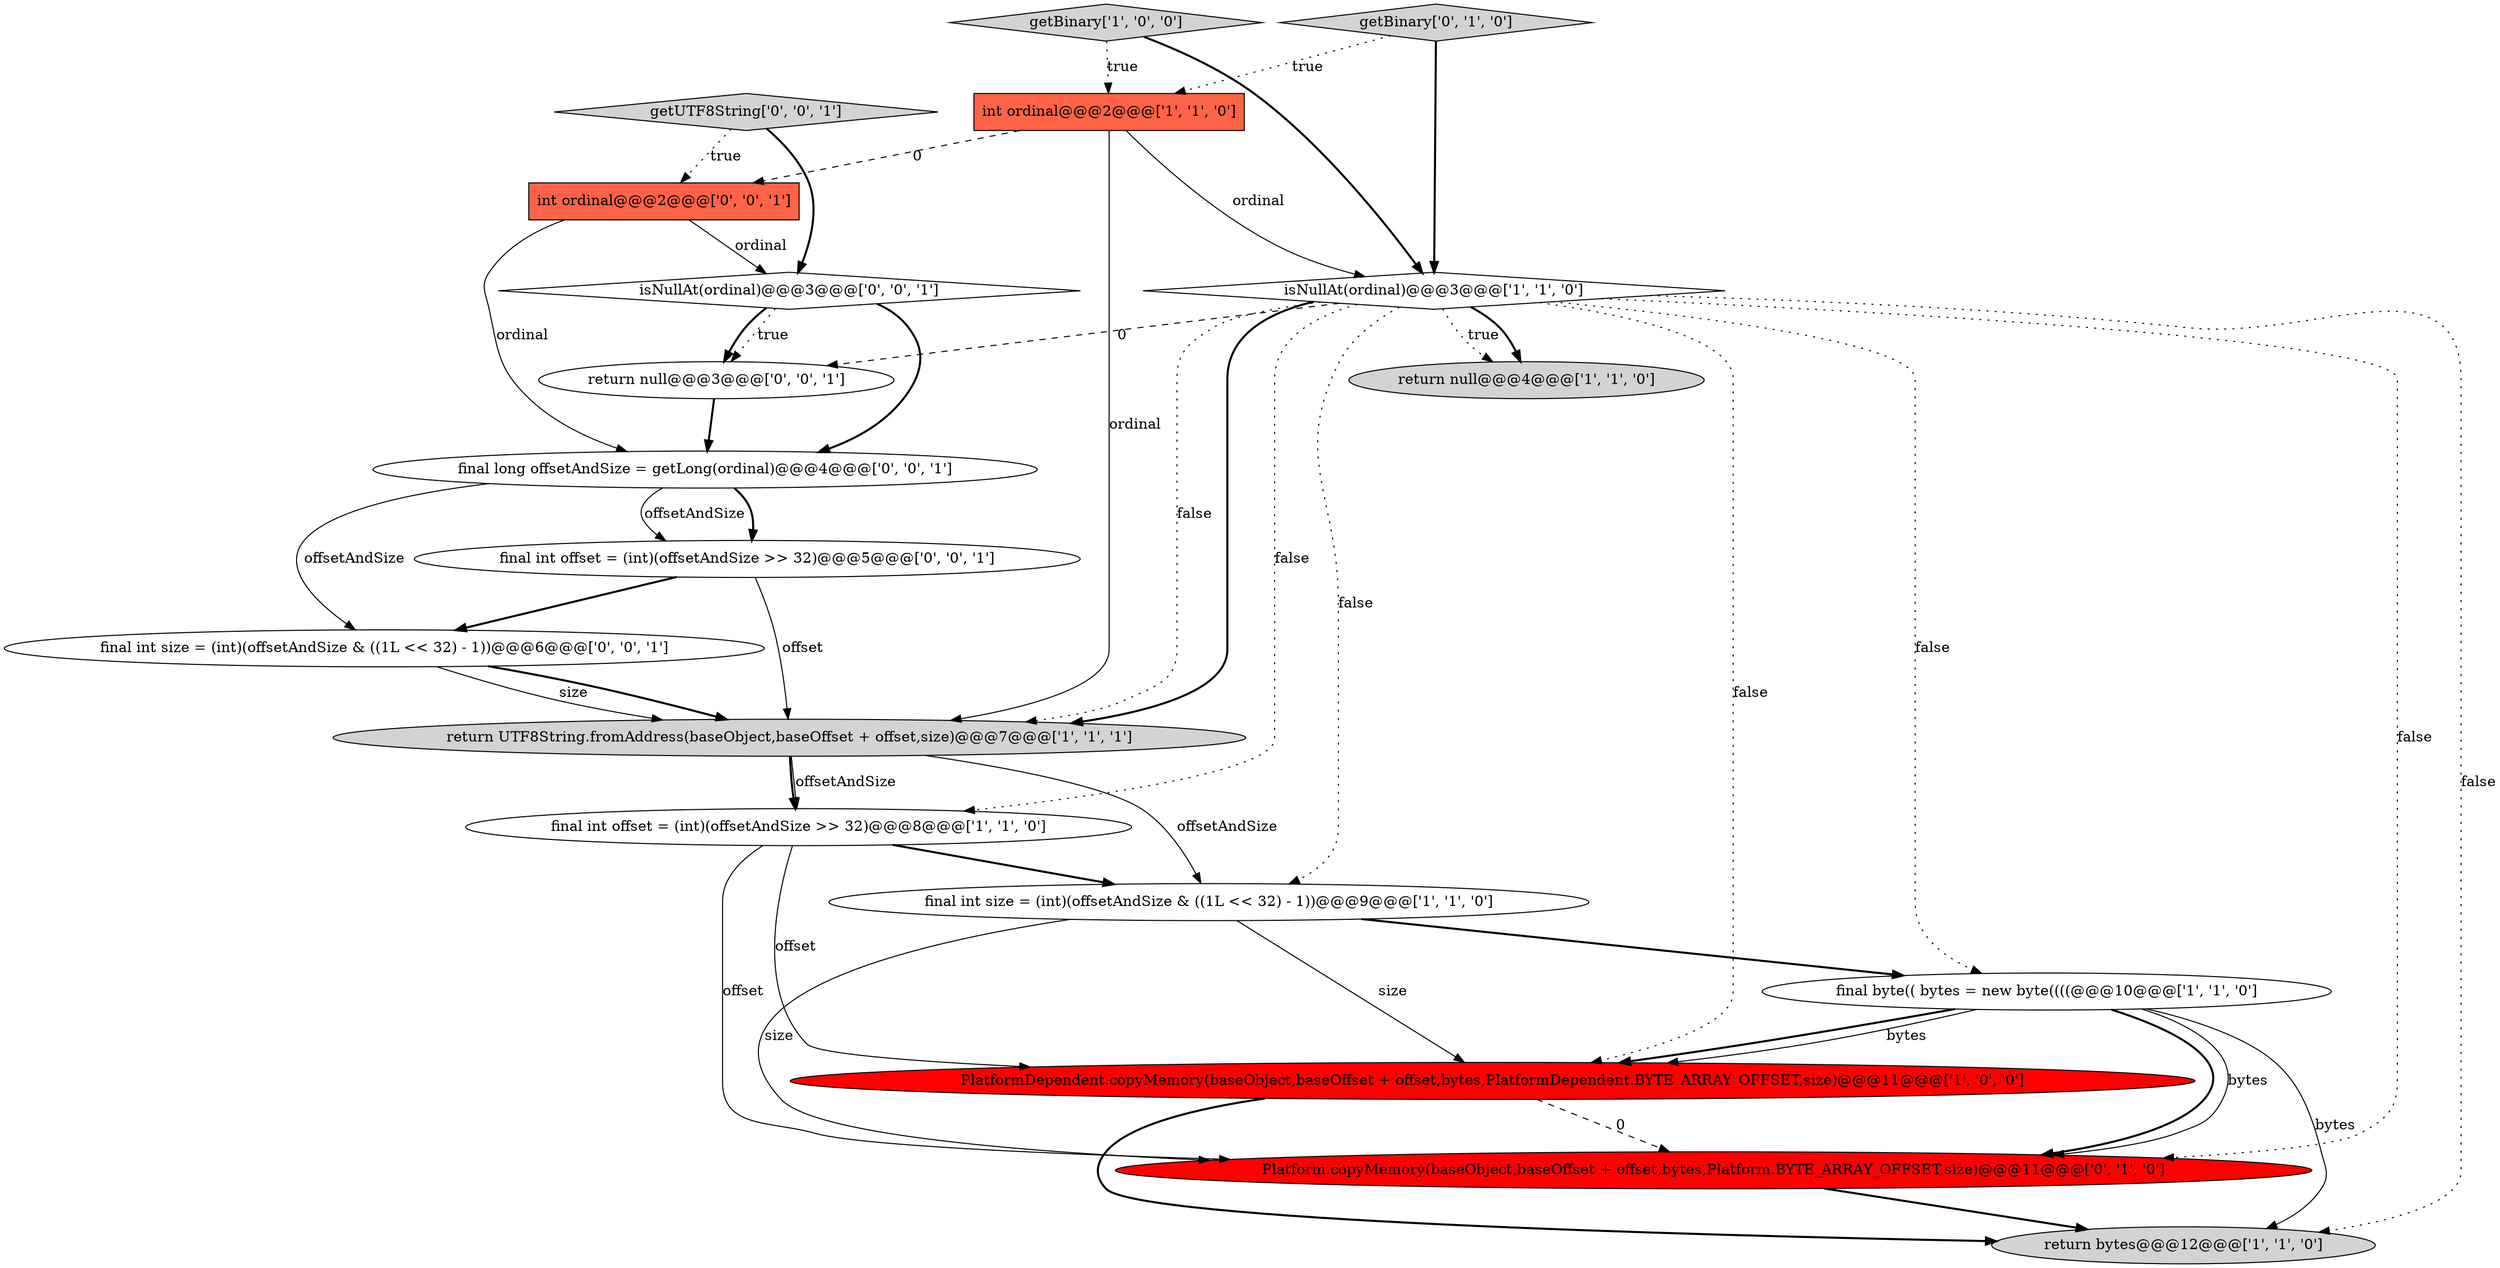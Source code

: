 digraph {
3 [style = filled, label = "final int offset = (int)(offsetAndSize >> 32)@@@8@@@['1', '1', '0']", fillcolor = white, shape = ellipse image = "AAA0AAABBB1BBB"];
12 [style = filled, label = "final int offset = (int)(offsetAndSize >> 32)@@@5@@@['0', '0', '1']", fillcolor = white, shape = ellipse image = "AAA0AAABBB3BBB"];
14 [style = filled, label = "return null@@@3@@@['0', '0', '1']", fillcolor = white, shape = ellipse image = "AAA0AAABBB3BBB"];
2 [style = filled, label = "final int size = (int)(offsetAndSize & ((1L << 32) - 1))@@@9@@@['1', '1', '0']", fillcolor = white, shape = ellipse image = "AAA0AAABBB1BBB"];
0 [style = filled, label = "int ordinal@@@2@@@['1', '1', '0']", fillcolor = tomato, shape = box image = "AAA0AAABBB1BBB"];
6 [style = filled, label = "getBinary['1', '0', '0']", fillcolor = lightgray, shape = diamond image = "AAA0AAABBB1BBB"];
15 [style = filled, label = "final int size = (int)(offsetAndSize & ((1L << 32) - 1))@@@6@@@['0', '0', '1']", fillcolor = white, shape = ellipse image = "AAA0AAABBB3BBB"];
18 [style = filled, label = "final long offsetAndSize = getLong(ordinal)@@@4@@@['0', '0', '1']", fillcolor = white, shape = ellipse image = "AAA0AAABBB3BBB"];
16 [style = filled, label = "int ordinal@@@2@@@['0', '0', '1']", fillcolor = tomato, shape = box image = "AAA0AAABBB3BBB"];
7 [style = filled, label = "return bytes@@@12@@@['1', '1', '0']", fillcolor = lightgray, shape = ellipse image = "AAA0AAABBB1BBB"];
4 [style = filled, label = "PlatformDependent.copyMemory(baseObject,baseOffset + offset,bytes,PlatformDependent.BYTE_ARRAY_OFFSET,size)@@@11@@@['1', '0', '0']", fillcolor = red, shape = ellipse image = "AAA1AAABBB1BBB"];
5 [style = filled, label = "final byte(( bytes = new byte((((@@@10@@@['1', '1', '0']", fillcolor = white, shape = ellipse image = "AAA0AAABBB1BBB"];
10 [style = filled, label = "Platform.copyMemory(baseObject,baseOffset + offset,bytes,Platform.BYTE_ARRAY_OFFSET,size)@@@11@@@['0', '1', '0']", fillcolor = red, shape = ellipse image = "AAA1AAABBB2BBB"];
11 [style = filled, label = "getBinary['0', '1', '0']", fillcolor = lightgray, shape = diamond image = "AAA0AAABBB2BBB"];
17 [style = filled, label = "getUTF8String['0', '0', '1']", fillcolor = lightgray, shape = diamond image = "AAA0AAABBB3BBB"];
13 [style = filled, label = "isNullAt(ordinal)@@@3@@@['0', '0', '1']", fillcolor = white, shape = diamond image = "AAA0AAABBB3BBB"];
9 [style = filled, label = "return UTF8String.fromAddress(baseObject,baseOffset + offset,size)@@@7@@@['1', '1', '1']", fillcolor = lightgray, shape = ellipse image = "AAA0AAABBB1BBB"];
1 [style = filled, label = "return null@@@4@@@['1', '1', '0']", fillcolor = lightgray, shape = ellipse image = "AAA0AAABBB1BBB"];
8 [style = filled, label = "isNullAt(ordinal)@@@3@@@['1', '1', '0']", fillcolor = white, shape = diamond image = "AAA0AAABBB1BBB"];
2->10 [style = solid, label="size"];
8->7 [style = dotted, label="false"];
5->10 [style = bold, label=""];
8->3 [style = dotted, label="false"];
0->8 [style = solid, label="ordinal"];
16->13 [style = solid, label="ordinal"];
9->3 [style = solid, label="offsetAndSize"];
12->15 [style = bold, label=""];
0->16 [style = dashed, label="0"];
3->4 [style = solid, label="offset"];
18->12 [style = bold, label=""];
8->4 [style = dotted, label="false"];
5->7 [style = solid, label="bytes"];
8->14 [style = dashed, label="0"];
8->10 [style = dotted, label="false"];
10->7 [style = bold, label=""];
2->4 [style = solid, label="size"];
8->2 [style = dotted, label="false"];
4->7 [style = bold, label=""];
8->9 [style = dotted, label="false"];
17->16 [style = dotted, label="true"];
8->1 [style = dotted, label="true"];
9->2 [style = solid, label="offsetAndSize"];
8->1 [style = bold, label=""];
15->9 [style = solid, label="size"];
3->2 [style = bold, label=""];
15->9 [style = bold, label=""];
11->0 [style = dotted, label="true"];
18->12 [style = solid, label="offsetAndSize"];
5->4 [style = bold, label=""];
6->8 [style = bold, label=""];
5->4 [style = solid, label="bytes"];
8->9 [style = bold, label=""];
18->15 [style = solid, label="offsetAndSize"];
9->3 [style = bold, label=""];
11->8 [style = bold, label=""];
3->10 [style = solid, label="offset"];
12->9 [style = solid, label="offset"];
8->5 [style = dotted, label="false"];
14->18 [style = bold, label=""];
17->13 [style = bold, label=""];
6->0 [style = dotted, label="true"];
4->10 [style = dashed, label="0"];
13->14 [style = dotted, label="true"];
16->18 [style = solid, label="ordinal"];
13->14 [style = bold, label=""];
0->9 [style = solid, label="ordinal"];
5->10 [style = solid, label="bytes"];
13->18 [style = bold, label=""];
2->5 [style = bold, label=""];
}
